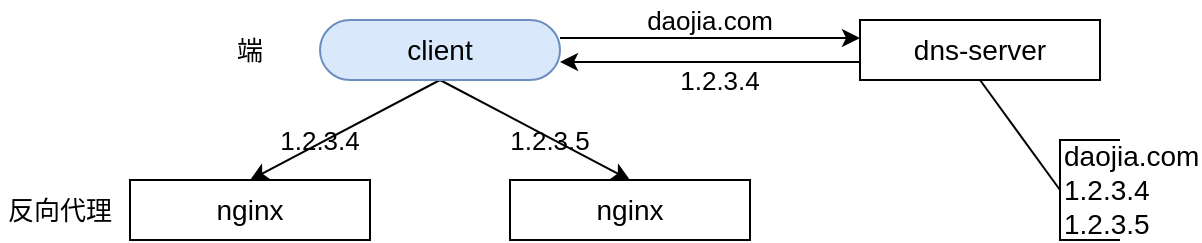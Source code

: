 <mxfile version="12.9.9" type="device" pages="5"><diagram id="Gi6dp4lfi4vFK4_YuJWt" name="第一部分：反向代理的水平扩展"><mxGraphModel dx="1072" dy="792" grid="1" gridSize="10" guides="1" tooltips="1" connect="1" arrows="1" fold="1" page="1" pageScale="1" pageWidth="827" pageHeight="1169" math="0" shadow="0"><root><mxCell id="0"/><mxCell id="1" parent="0"/><mxCell id="M9TtmYBzecr_3-2_5GCo-3" style="edgeStyle=orthogonalEdgeStyle;rounded=0;orthogonalLoop=1;jettySize=auto;html=1;exitX=1;exitY=0.5;exitDx=0;exitDy=0;fontSize=14;" parent="1" edge="1"><mxGeometry relative="1" as="geometry"><mxPoint x="390" y="249" as="sourcePoint"/><mxPoint x="540" y="249" as="targetPoint"/></mxGeometry></mxCell><mxCell id="M9TtmYBzecr_3-2_5GCo-7" style="rounded=0;orthogonalLoop=1;jettySize=auto;html=1;exitX=0.5;exitY=1;exitDx=0;exitDy=0;entryX=0.5;entryY=0;entryDx=0;entryDy=0;fontSize=14;" parent="1" source="M9TtmYBzecr_3-2_5GCo-1" target="M9TtmYBzecr_3-2_5GCo-5" edge="1"><mxGeometry relative="1" as="geometry"/></mxCell><mxCell id="M9TtmYBzecr_3-2_5GCo-8" style="edgeStyle=none;rounded=0;orthogonalLoop=1;jettySize=auto;html=1;exitX=0.5;exitY=1;exitDx=0;exitDy=0;entryX=0.5;entryY=0;entryDx=0;entryDy=0;fontSize=14;" parent="1" source="M9TtmYBzecr_3-2_5GCo-1" target="M9TtmYBzecr_3-2_5GCo-6" edge="1"><mxGeometry relative="1" as="geometry"/></mxCell><mxCell id="M9TtmYBzecr_3-2_5GCo-1" value="client" style="rounded=1;whiteSpace=wrap;html=1;arcSize=50;fontSize=14;fillColor=#dae8fc;strokeColor=#6c8ebf;" parent="1" vertex="1"><mxGeometry x="270" y="240" width="120" height="30" as="geometry"/></mxCell><mxCell id="M9TtmYBzecr_3-2_5GCo-4" style="edgeStyle=orthogonalEdgeStyle;rounded=0;orthogonalLoop=1;jettySize=auto;html=1;exitX=0;exitY=0.5;exitDx=0;exitDy=0;fontSize=14;" parent="1" edge="1"><mxGeometry relative="1" as="geometry"><mxPoint x="540" y="261" as="sourcePoint"/><mxPoint x="390" y="261" as="targetPoint"/></mxGeometry></mxCell><mxCell id="M9TtmYBzecr_3-2_5GCo-2" value="dns-server" style="rounded=0;whiteSpace=wrap;html=1;fontSize=14;" parent="1" vertex="1"><mxGeometry x="540" y="240" width="120" height="30" as="geometry"/></mxCell><mxCell id="M9TtmYBzecr_3-2_5GCo-5" value="nginx" style="rounded=0;whiteSpace=wrap;html=1;fontSize=14;" parent="1" vertex="1"><mxGeometry x="175" y="320" width="120" height="30" as="geometry"/></mxCell><mxCell id="M9TtmYBzecr_3-2_5GCo-6" value="nginx" style="rounded=0;whiteSpace=wrap;html=1;fontSize=14;" parent="1" vertex="1"><mxGeometry x="365" y="320" width="120" height="30" as="geometry"/></mxCell><mxCell id="M9TtmYBzecr_3-2_5GCo-9" value="daojia.com&lt;br&gt;1.2.3.4&lt;br&gt;1.2.3.5" style="strokeWidth=1;html=1;shape=mxgraph.flowchart.annotation_1;align=left;pointerEvents=1;fontSize=14;" parent="1" vertex="1"><mxGeometry x="640" y="300" width="30" height="50" as="geometry"/></mxCell><mxCell id="M9TtmYBzecr_3-2_5GCo-10" value="" style="endArrow=none;html=1;fontSize=14;entryX=0.5;entryY=1;entryDx=0;entryDy=0;exitX=0;exitY=0.5;exitDx=0;exitDy=0;exitPerimeter=0;" parent="1" source="M9TtmYBzecr_3-2_5GCo-9" target="M9TtmYBzecr_3-2_5GCo-2" edge="1"><mxGeometry width="50" height="50" relative="1" as="geometry"><mxPoint x="390" y="430" as="sourcePoint"/><mxPoint x="440" y="380" as="targetPoint"/></mxGeometry></mxCell><mxCell id="M9TtmYBzecr_3-2_5GCo-11" value="daojia.com" style="text;html=1;strokeColor=none;fillColor=none;align=center;verticalAlign=middle;whiteSpace=wrap;rounded=0;fontSize=13;" parent="1" vertex="1"><mxGeometry x="445" y="230" width="40" height="20" as="geometry"/></mxCell><mxCell id="M9TtmYBzecr_3-2_5GCo-12" value="1.2.3.4" style="text;html=1;strokeColor=none;fillColor=none;align=center;verticalAlign=middle;whiteSpace=wrap;rounded=0;fontSize=13;" parent="1" vertex="1"><mxGeometry x="450" y="260" width="40" height="20" as="geometry"/></mxCell><mxCell id="M9TtmYBzecr_3-2_5GCo-13" value="1.2.3.4" style="text;html=1;strokeColor=none;fillColor=none;align=center;verticalAlign=middle;whiteSpace=wrap;rounded=0;fontSize=13;" parent="1" vertex="1"><mxGeometry x="250" y="290" width="40" height="20" as="geometry"/></mxCell><mxCell id="M9TtmYBzecr_3-2_5GCo-14" value="1.2.3.5" style="text;html=1;strokeColor=none;fillColor=none;align=center;verticalAlign=middle;whiteSpace=wrap;rounded=0;fontSize=13;" parent="1" vertex="1"><mxGeometry x="365" y="290" width="40" height="20" as="geometry"/></mxCell><mxCell id="M9TtmYBzecr_3-2_5GCo-15" value="端" style="text;html=1;strokeColor=none;fillColor=none;align=center;verticalAlign=middle;whiteSpace=wrap;rounded=0;fontSize=13;" parent="1" vertex="1"><mxGeometry x="215" y="245" width="40" height="20" as="geometry"/></mxCell><mxCell id="M9TtmYBzecr_3-2_5GCo-16" value="反向代理" style="text;html=1;strokeColor=none;fillColor=none;align=center;verticalAlign=middle;whiteSpace=wrap;rounded=0;fontSize=13;" parent="1" vertex="1"><mxGeometry x="110" y="325" width="60" height="20" as="geometry"/></mxCell></root></mxGraphModel></diagram><diagram id="ts7Sc5as_1UQTHaylgNx" name="第二部分：站点应用层的水平扩展"><mxGraphModel dx="1072" dy="792" grid="1" gridSize="10" guides="1" tooltips="1" connect="1" arrows="1" fold="1" page="1" pageScale="1" pageWidth="827" pageHeight="1169" math="0" shadow="0"><root><mxCell id="Ek1QsWQfQ2d6_2Kl-EPJ-0"/><mxCell id="Ek1QsWQfQ2d6_2Kl-EPJ-1" parent="Ek1QsWQfQ2d6_2Kl-EPJ-0"/><mxCell id="KNEt1LlMZHm3z6MeANG5-3" style="rounded=0;orthogonalLoop=1;jettySize=auto;html=1;exitX=0.5;exitY=1;exitDx=0;exitDy=0;entryX=0.5;entryY=0;entryDx=0;entryDy=0;" parent="Ek1QsWQfQ2d6_2Kl-EPJ-1" source="KNEt1LlMZHm3z6MeANG5-0" target="KNEt1LlMZHm3z6MeANG5-2" edge="1"><mxGeometry relative="1" as="geometry"/></mxCell><mxCell id="KNEt1LlMZHm3z6MeANG5-4" style="edgeStyle=none;rounded=0;orthogonalLoop=1;jettySize=auto;html=1;exitX=0.5;exitY=1;exitDx=0;exitDy=0;entryX=0.5;entryY=0;entryDx=0;entryDy=0;" parent="Ek1QsWQfQ2d6_2Kl-EPJ-1" source="KNEt1LlMZHm3z6MeANG5-0" target="KNEt1LlMZHm3z6MeANG5-1" edge="1"><mxGeometry relative="1" as="geometry"/></mxCell><mxCell id="KNEt1LlMZHm3z6MeANG5-0" value="nginx" style="rounded=0;whiteSpace=wrap;html=1;fontSize=14;" parent="Ek1QsWQfQ2d6_2Kl-EPJ-1" vertex="1"><mxGeometry x="365" y="320" width="120" height="30" as="geometry"/></mxCell><mxCell id="KNEt1LlMZHm3z6MeANG5-1" value="web-server" style="rounded=0;whiteSpace=wrap;html=1;fontSize=14;" parent="Ek1QsWQfQ2d6_2Kl-EPJ-1" vertex="1"><mxGeometry x="465" y="420" width="120" height="30" as="geometry"/></mxCell><mxCell id="KNEt1LlMZHm3z6MeANG5-2" value="web-server" style="rounded=0;whiteSpace=wrap;html=1;fontSize=14;" parent="Ek1QsWQfQ2d6_2Kl-EPJ-1" vertex="1"><mxGeometry x="265" y="420" width="120" height="30" as="geometry"/></mxCell><mxCell id="kvJMJHyA_aCcSG2dGn0y-0" value="nginx.conf" style="strokeWidth=1;html=1;shape=mxgraph.flowchart.annotation_1;align=left;pointerEvents=1;fontSize=13;" parent="Ek1QsWQfQ2d6_2Kl-EPJ-1" vertex="1"><mxGeometry x="555" y="320" width="35" height="30" as="geometry"/></mxCell><mxCell id="kvJMJHyA_aCcSG2dGn0y-1" value="" style="endArrow=none;html=1;fontSize=13;entryX=0;entryY=0.5;entryDx=0;entryDy=0;entryPerimeter=0;exitX=1;exitY=0.5;exitDx=0;exitDy=0;" parent="Ek1QsWQfQ2d6_2Kl-EPJ-1" source="KNEt1LlMZHm3z6MeANG5-0" target="kvJMJHyA_aCcSG2dGn0y-0" edge="1"><mxGeometry width="50" height="50" relative="1" as="geometry"><mxPoint x="390" y="430" as="sourcePoint"/><mxPoint x="440" y="380" as="targetPoint"/></mxGeometry></mxCell><mxCell id="kvJMJHyA_aCcSG2dGn0y-3" value="反向代理层" style="text;html=1;strokeColor=none;fillColor=none;align=center;verticalAlign=middle;whiteSpace=wrap;rounded=0;fontSize=13;" parent="Ek1QsWQfQ2d6_2Kl-EPJ-1" vertex="1"><mxGeometry x="270" y="325" width="75" height="20" as="geometry"/></mxCell><mxCell id="kvJMJHyA_aCcSG2dGn0y-4" value="站点层" style="text;html=1;strokeColor=none;fillColor=none;align=center;verticalAlign=middle;whiteSpace=wrap;rounded=0;fontSize=13;" parent="Ek1QsWQfQ2d6_2Kl-EPJ-1" vertex="1"><mxGeometry x="200" y="425" width="50" height="20" as="geometry"/></mxCell></root></mxGraphModel></diagram><diagram id="scGwzdwVlzPZS5I28o0x" name="第三部分：微服务的水平扩展"><mxGraphModel dx="1072" dy="792" grid="1" gridSize="10" guides="1" tooltips="1" connect="1" arrows="1" fold="1" page="1" pageScale="1" pageWidth="827" pageHeight="1169" math="0" shadow="0"><root><mxCell id="6Q12i9YQSlapV8epXy-5-0"/><mxCell id="6Q12i9YQSlapV8epXy-5-1" parent="6Q12i9YQSlapV8epXy-5-0"/><mxCell id="fPDrDEatA1nzvZApSk78-3" value="web-server" style="rounded=0;whiteSpace=wrap;html=1;strokeWidth=1;fillColor=none;fontFamily=Helvetica;fontSize=14;fontColor=#000000;verticalAlign=top;" vertex="1" parent="6Q12i9YQSlapV8epXy-5-1"><mxGeometry x="330" y="260" width="130" height="80" as="geometry"/></mxCell><mxCell id="fPDrDEatA1nzvZApSk78-0" value="connection&lt;br style=&quot;font-size: 14px;&quot;&gt;pool" style="rounded=0;whiteSpace=wrap;html=1;strokeWidth=1;fillColor=none;fontFamily=Helvetica;fontSize=14;fontColor=#000000;" vertex="1" parent="6Q12i9YQSlapV8epXy-5-1"><mxGeometry x="355" y="290" width="80" height="50" as="geometry"/></mxCell><mxCell id="fPDrDEatA1nzvZApSk78-1" style="rounded=0;orthogonalLoop=1;jettySize=auto;html=1;exitX=0.5;exitY=1;exitDx=0;exitDy=0;entryX=0.5;entryY=0;entryDx=0;entryDy=0;fontFamily=Helvetica;fontSize=14;fontColor=#000000;" edge="1" parent="6Q12i9YQSlapV8epXy-5-1" source="fPDrDEatA1nzvZApSk78-3" target="fPDrDEatA1nzvZApSk78-4"><mxGeometry relative="1" as="geometry"/></mxCell><mxCell id="fPDrDEatA1nzvZApSk78-2" style="edgeStyle=none;rounded=0;orthogonalLoop=1;jettySize=auto;html=1;exitX=0.5;exitY=1;exitDx=0;exitDy=0;entryX=0.5;entryY=0;entryDx=0;entryDy=0;fontFamily=Helvetica;fontSize=14;fontColor=#000000;" edge="1" parent="6Q12i9YQSlapV8epXy-5-1" source="fPDrDEatA1nzvZApSk78-3" target="fPDrDEatA1nzvZApSk78-5"><mxGeometry relative="1" as="geometry"/></mxCell><mxCell id="fPDrDEatA1nzvZApSk78-4" value="service" style="rounded=0;whiteSpace=wrap;html=1;strokeWidth=1;fillColor=none;fontFamily=Helvetica;fontSize=14;fontColor=#000000;" vertex="1" parent="6Q12i9YQSlapV8epXy-5-1"><mxGeometry x="280" y="410" width="90" height="30" as="geometry"/></mxCell><mxCell id="fPDrDEatA1nzvZApSk78-5" value="service" style="rounded=0;whiteSpace=wrap;html=1;strokeWidth=1;fillColor=none;fontFamily=Helvetica;fontSize=14;fontColor=#000000;" vertex="1" parent="6Q12i9YQSlapV8epXy-5-1"><mxGeometry x="420" y="410" width="90" height="30" as="geometry"/></mxCell><mxCell id="fPDrDEatA1nzvZApSk78-6" value="站点层" style="text;html=1;strokeColor=none;fillColor=none;align=center;verticalAlign=middle;whiteSpace=wrap;rounded=0;fontSize=13;" vertex="1" parent="6Q12i9YQSlapV8epXy-5-1"><mxGeometry x="270" y="290" width="50" height="20" as="geometry"/></mxCell><mxCell id="fPDrDEatA1nzvZApSk78-7" value="服务层" style="text;html=1;strokeColor=none;fillColor=none;align=center;verticalAlign=middle;whiteSpace=wrap;rounded=0;fontSize=13;" vertex="1" parent="6Q12i9YQSlapV8epXy-5-1"><mxGeometry x="220" y="415" width="50" height="20" as="geometry"/></mxCell></root></mxGraphModel></diagram><diagram id="gHSis9R6l8iPC6Lk62Xm" name="数据层水平扩展：范围水平切分"><mxGraphModel dx="1072" dy="792" grid="1" gridSize="10" guides="1" tooltips="1" connect="1" arrows="1" fold="1" page="1" pageScale="1" pageWidth="827" pageHeight="1169" math="0" shadow="0"><root><mxCell id="B1_WG7jh9RH08Vk5WrHi-0"/><mxCell id="B1_WG7jh9RH08Vk5WrHi-1" parent="B1_WG7jh9RH08Vk5WrHi-0"/><mxCell id="B1_WG7jh9RH08Vk5WrHi-5" style="edgeStyle=none;rounded=0;orthogonalLoop=1;jettySize=auto;html=1;exitX=0.5;exitY=1;exitDx=0;exitDy=0;entryX=0.5;entryY=0;entryDx=0;entryDy=0;fontSize=14;" edge="1" parent="B1_WG7jh9RH08Vk5WrHi-1" source="B1_WG7jh9RH08Vk5WrHi-2" target="B1_WG7jh9RH08Vk5WrHi-3"><mxGeometry relative="1" as="geometry"/></mxCell><mxCell id="B1_WG7jh9RH08Vk5WrHi-6" style="edgeStyle=none;rounded=0;orthogonalLoop=1;jettySize=auto;html=1;exitX=0.5;exitY=1;exitDx=0;exitDy=0;entryX=0.5;entryY=0;entryDx=0;entryDy=0;fontSize=14;" edge="1" parent="B1_WG7jh9RH08Vk5WrHi-1" source="B1_WG7jh9RH08Vk5WrHi-2" target="B1_WG7jh9RH08Vk5WrHi-4"><mxGeometry relative="1" as="geometry"/></mxCell><mxCell id="B1_WG7jh9RH08Vk5WrHi-2" value="service" style="rounded=0;whiteSpace=wrap;html=1;fontSize=14;" vertex="1" parent="B1_WG7jh9RH08Vk5WrHi-1"><mxGeometry x="390" y="370" width="100" height="30" as="geometry"/></mxCell><mxCell id="B1_WG7jh9RH08Vk5WrHi-3" value="user0" style="shape=dataStorage;whiteSpace=wrap;html=1;fontSize=14;size=0.05;fillColor=#e1d5e7;strokeColor=#9673a6;" vertex="1" parent="B1_WG7jh9RH08Vk5WrHi-1"><mxGeometry x="310" y="480" width="100" height="30" as="geometry"/></mxCell><mxCell id="B1_WG7jh9RH08Vk5WrHi-4" value="user1" style="shape=dataStorage;whiteSpace=wrap;html=1;fontSize=14;size=0.05;fillColor=#e1d5e7;strokeColor=#9673a6;" vertex="1" parent="B1_WG7jh9RH08Vk5WrHi-1"><mxGeometry x="470" y="480" width="100" height="30" as="geometry"/></mxCell><mxCell id="B1_WG7jh9RH08Vk5WrHi-7" value="uid[1, 1kw]" style="text;html=1;strokeColor=none;fillColor=#ffffff;align=center;verticalAlign=middle;whiteSpace=wrap;rounded=0;fontSize=13;" vertex="1" parent="B1_WG7jh9RH08Vk5WrHi-1"><mxGeometry x="360" y="430" width="70" height="20" as="geometry"/></mxCell><mxCell id="B1_WG7jh9RH08Vk5WrHi-8" value="uid[1kw, 2kw]" style="text;html=1;strokeColor=none;fillColor=#ffffff;align=center;verticalAlign=middle;whiteSpace=wrap;rounded=0;fontSize=13;" vertex="1" parent="B1_WG7jh9RH08Vk5WrHi-1"><mxGeometry x="450" y="450" width="90" height="20" as="geometry"/></mxCell><mxCell id="B1_WG7jh9RH08Vk5WrHi-9" value="服务层" style="text;html=1;strokeColor=none;fillColor=none;align=center;verticalAlign=middle;whiteSpace=wrap;rounded=0;fontSize=13;" vertex="1" parent="B1_WG7jh9RH08Vk5WrHi-1"><mxGeometry x="330" y="375" width="50" height="20" as="geometry"/></mxCell><mxCell id="B1_WG7jh9RH08Vk5WrHi-10" value="数据层" style="text;html=1;strokeColor=none;fillColor=none;align=center;verticalAlign=middle;whiteSpace=wrap;rounded=0;fontSize=13;" vertex="1" parent="B1_WG7jh9RH08Vk5WrHi-1"><mxGeometry x="250" y="480" width="50" height="20" as="geometry"/></mxCell></root></mxGraphModel></diagram><diagram id="tf5Bqw8LrUeJ24dqLzK1" name="数据层水平扩展：哈希水平切分"><mxGraphModel dx="1072" dy="792" grid="1" gridSize="10" guides="1" tooltips="1" connect="1" arrows="1" fold="1" page="1" pageScale="1" pageWidth="827" pageHeight="1169" math="0" shadow="0"><root><mxCell id="PWr6W55m6N7RM4kPIpj5-0"/><mxCell id="PWr6W55m6N7RM4kPIpj5-1" parent="PWr6W55m6N7RM4kPIpj5-0"/><mxCell id="0z644-YPgzH-9_NYcdM6-0" style="edgeStyle=none;rounded=0;orthogonalLoop=1;jettySize=auto;html=1;exitX=0.5;exitY=1;exitDx=0;exitDy=0;entryX=0.5;entryY=0;entryDx=0;entryDy=0;fontSize=14;" edge="1" parent="PWr6W55m6N7RM4kPIpj5-1" source="0z644-YPgzH-9_NYcdM6-2" target="0z644-YPgzH-9_NYcdM6-3"><mxGeometry relative="1" as="geometry"/></mxCell><mxCell id="0z644-YPgzH-9_NYcdM6-1" style="edgeStyle=none;rounded=0;orthogonalLoop=1;jettySize=auto;html=1;exitX=0.5;exitY=1;exitDx=0;exitDy=0;entryX=0.5;entryY=0;entryDx=0;entryDy=0;fontSize=14;" edge="1" parent="PWr6W55m6N7RM4kPIpj5-1" source="0z644-YPgzH-9_NYcdM6-2" target="0z644-YPgzH-9_NYcdM6-4"><mxGeometry relative="1" as="geometry"/></mxCell><mxCell id="0z644-YPgzH-9_NYcdM6-2" value="service" style="rounded=0;whiteSpace=wrap;html=1;fontSize=14;" vertex="1" parent="PWr6W55m6N7RM4kPIpj5-1"><mxGeometry x="390" y="370" width="100" height="30" as="geometry"/></mxCell><mxCell id="0z644-YPgzH-9_NYcdM6-3" value="user0" style="shape=dataStorage;whiteSpace=wrap;html=1;fontSize=14;size=0.05;fillColor=#e1d5e7;strokeColor=#9673a6;" vertex="1" parent="PWr6W55m6N7RM4kPIpj5-1"><mxGeometry x="310" y="480" width="100" height="30" as="geometry"/></mxCell><mxCell id="0z644-YPgzH-9_NYcdM6-4" value="user1" style="shape=dataStorage;whiteSpace=wrap;html=1;fontSize=14;size=0.05;fillColor=#e1d5e7;strokeColor=#9673a6;" vertex="1" parent="PWr6W55m6N7RM4kPIpj5-1"><mxGeometry x="470" y="480" width="100" height="30" as="geometry"/></mxCell><mxCell id="0z644-YPgzH-9_NYcdM6-5" value="uid%2=0" style="text;html=1;strokeColor=none;fillColor=#ffffff;align=center;verticalAlign=middle;whiteSpace=wrap;rounded=0;fontSize=13;" vertex="1" parent="PWr6W55m6N7RM4kPIpj5-1"><mxGeometry x="360" y="430" width="70" height="20" as="geometry"/></mxCell><mxCell id="0z644-YPgzH-9_NYcdM6-6" value="uid%2=1" style="text;html=1;strokeColor=none;fillColor=#ffffff;align=center;verticalAlign=middle;whiteSpace=wrap;rounded=0;fontSize=13;" vertex="1" parent="PWr6W55m6N7RM4kPIpj5-1"><mxGeometry x="450" y="450" width="90" height="20" as="geometry"/></mxCell><mxCell id="0z644-YPgzH-9_NYcdM6-7" value="服务层" style="text;html=1;strokeColor=none;fillColor=none;align=center;verticalAlign=middle;whiteSpace=wrap;rounded=0;fontSize=13;" vertex="1" parent="PWr6W55m6N7RM4kPIpj5-1"><mxGeometry x="330" y="375" width="50" height="20" as="geometry"/></mxCell><mxCell id="0z644-YPgzH-9_NYcdM6-8" value="数据层" style="text;html=1;strokeColor=none;fillColor=none;align=center;verticalAlign=middle;whiteSpace=wrap;rounded=0;fontSize=13;" vertex="1" parent="PWr6W55m6N7RM4kPIpj5-1"><mxGeometry x="250" y="480" width="50" height="20" as="geometry"/></mxCell></root></mxGraphModel></diagram></mxfile>